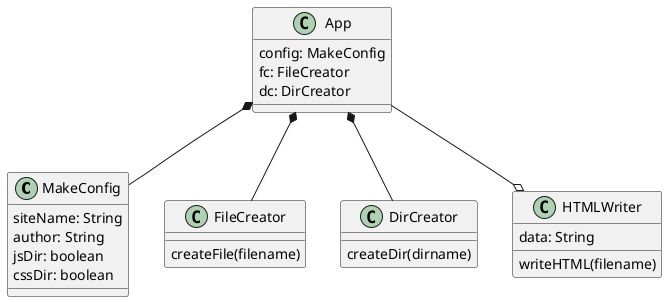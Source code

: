 @startuml
'https://plantuml.com/class-diagram

class MakeConfig {
    siteName: String
    author: String
    jsDir: boolean
    cssDir: boolean
}

class FileCreator {
    createFile(filename)
}

class DirCreator {
    createDir(dirname)
}

class HTMLWriter {
    data: String
    writeHTML(filename)
}

class App {
    config: MakeConfig
    fc: FileCreator
    dc: DirCreator
}

App *-- DirCreator
App *-- FileCreator
App *-- MakeConfig
App --o HTMLWriter

@enduml
